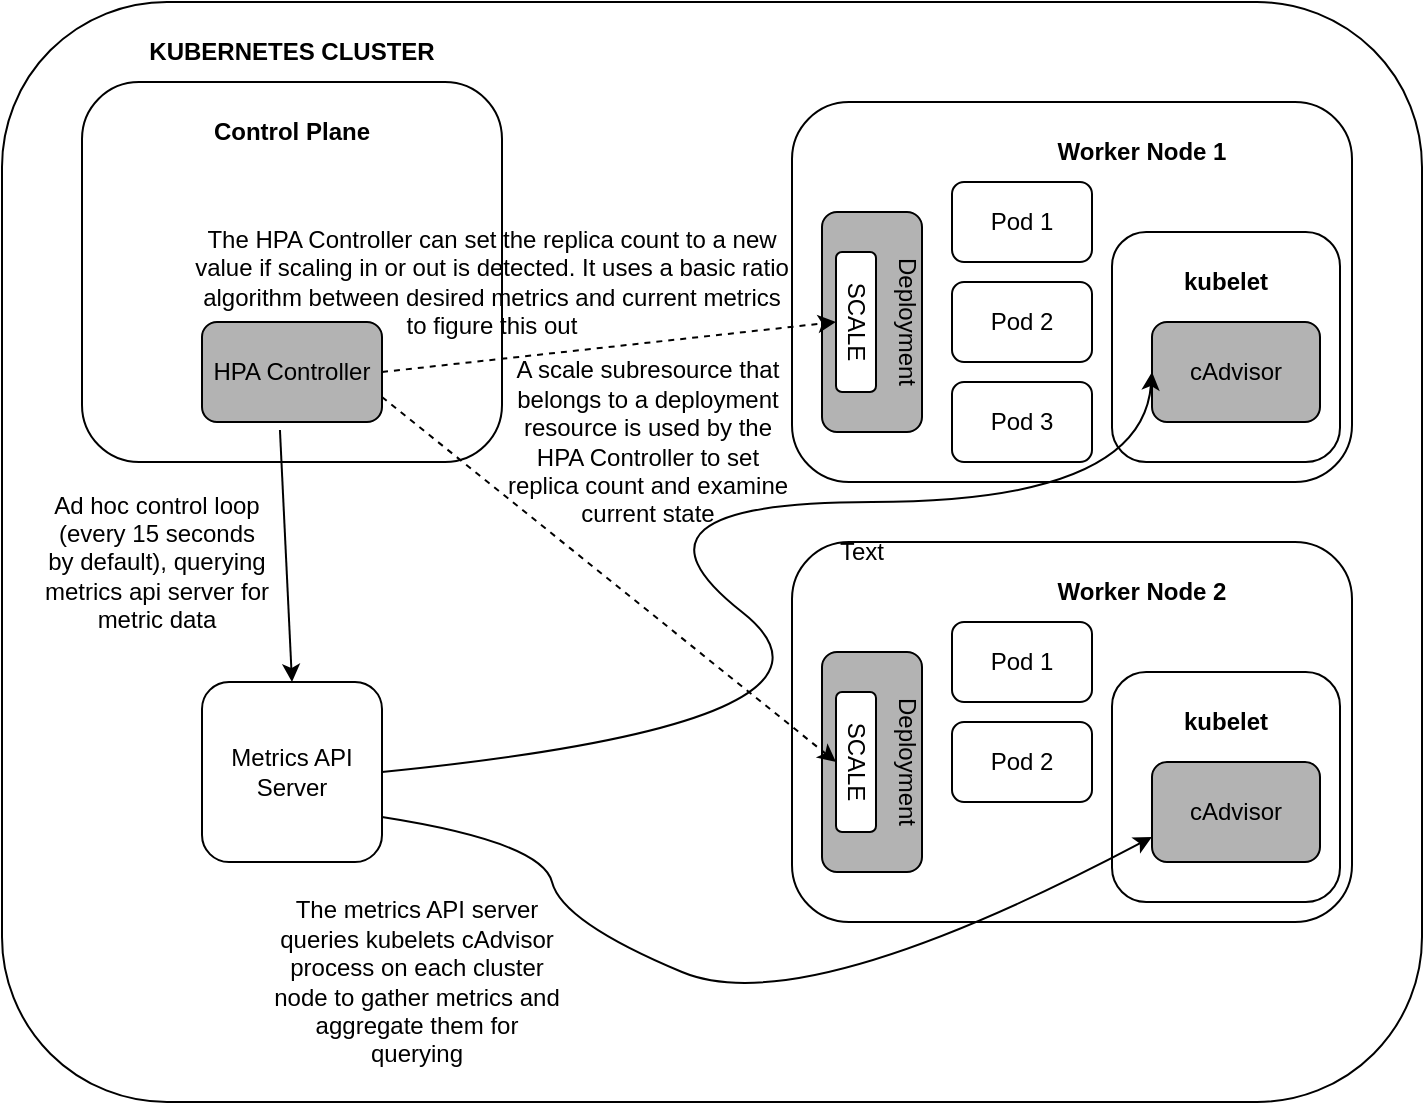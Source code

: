 <mxfile version="20.8.23" type="github">
  <diagram name="Page-1" id="Pt3JbAHFo6uhoHrZtffS">
    <mxGraphModel dx="1434" dy="796" grid="1" gridSize="10" guides="1" tooltips="1" connect="1" arrows="1" fold="1" page="1" pageScale="1" pageWidth="1654" pageHeight="1169" math="0" shadow="0">
      <root>
        <mxCell id="0" />
        <mxCell id="1" parent="0" />
        <mxCell id="p2TIBVilb8GY4Pw8PxJR-2" value="" style="rounded=1;whiteSpace=wrap;html=1;" vertex="1" parent="1">
          <mxGeometry x="340" y="190" width="210" height="190" as="geometry" />
        </mxCell>
        <mxCell id="p2TIBVilb8GY4Pw8PxJR-3" value="&lt;b&gt;Control Plane&lt;/b&gt;" style="text;html=1;strokeColor=none;fillColor=none;align=center;verticalAlign=middle;whiteSpace=wrap;rounded=0;" vertex="1" parent="1">
          <mxGeometry x="390" y="200" width="110" height="30" as="geometry" />
        </mxCell>
        <mxCell id="p2TIBVilb8GY4Pw8PxJR-4" value="HPA Controller" style="rounded=1;whiteSpace=wrap;html=1;fillColor=#B3B3B3;" vertex="1" parent="1">
          <mxGeometry x="400" y="310" width="90" height="50" as="geometry" />
        </mxCell>
        <mxCell id="p2TIBVilb8GY4Pw8PxJR-5" value="Ad hoc control loop (every 15 seconds by default), querying metrics api server for metric data" style="text;html=1;strokeColor=none;fillColor=none;align=center;verticalAlign=middle;whiteSpace=wrap;rounded=0;" vertex="1" parent="1">
          <mxGeometry x="320" y="390" width="115" height="80" as="geometry" />
        </mxCell>
        <mxCell id="p2TIBVilb8GY4Pw8PxJR-6" value="" style="rounded=1;whiteSpace=wrap;html=1;" vertex="1" parent="1">
          <mxGeometry x="695" y="200" width="280" height="190" as="geometry" />
        </mxCell>
        <mxCell id="p2TIBVilb8GY4Pw8PxJR-7" value="&lt;b&gt;Worker Node 1&lt;/b&gt;" style="text;html=1;strokeColor=none;fillColor=none;align=center;verticalAlign=middle;whiteSpace=wrap;rounded=0;" vertex="1" parent="1">
          <mxGeometry x="815" y="210" width="110" height="30" as="geometry" />
        </mxCell>
        <mxCell id="p2TIBVilb8GY4Pw8PxJR-8" value="Pod 1" style="rounded=1;whiteSpace=wrap;html=1;" vertex="1" parent="1">
          <mxGeometry x="775" y="240" width="70" height="40" as="geometry" />
        </mxCell>
        <mxCell id="p2TIBVilb8GY4Pw8PxJR-9" value="Pod 2" style="rounded=1;whiteSpace=wrap;html=1;" vertex="1" parent="1">
          <mxGeometry x="775" y="290" width="70" height="40" as="geometry" />
        </mxCell>
        <mxCell id="p2TIBVilb8GY4Pw8PxJR-10" value="Pod 3" style="rounded=1;whiteSpace=wrap;html=1;" vertex="1" parent="1">
          <mxGeometry x="775" y="340" width="70" height="40" as="geometry" />
        </mxCell>
        <mxCell id="p2TIBVilb8GY4Pw8PxJR-12" value="" style="rounded=1;whiteSpace=wrap;html=1;" vertex="1" parent="1">
          <mxGeometry x="855" y="265" width="114" height="115" as="geometry" />
        </mxCell>
        <mxCell id="p2TIBVilb8GY4Pw8PxJR-13" value="&lt;b&gt;kubelet&lt;/b&gt;" style="text;html=1;strokeColor=none;fillColor=none;align=center;verticalAlign=middle;whiteSpace=wrap;rounded=0;" vertex="1" parent="1">
          <mxGeometry x="875" y="280" width="74" height="20" as="geometry" />
        </mxCell>
        <mxCell id="p2TIBVilb8GY4Pw8PxJR-14" value="cAdvisor" style="rounded=1;whiteSpace=wrap;html=1;fillColor=#B3B3B3;" vertex="1" parent="1">
          <mxGeometry x="875" y="310" width="84" height="50" as="geometry" />
        </mxCell>
        <mxCell id="p2TIBVilb8GY4Pw8PxJR-23" value="" style="rounded=1;whiteSpace=wrap;html=1;fillColor=#B3B3B3;rotation=90;" vertex="1" parent="1">
          <mxGeometry x="680" y="285" width="110" height="50" as="geometry" />
        </mxCell>
        <mxCell id="p2TIBVilb8GY4Pw8PxJR-24" value="SCALE" style="rounded=1;whiteSpace=wrap;html=1;rotation=90;" vertex="1" parent="1">
          <mxGeometry x="692" y="300" width="70" height="20" as="geometry" />
        </mxCell>
        <mxCell id="p2TIBVilb8GY4Pw8PxJR-25" value="Deployment" style="text;html=1;strokeColor=none;fillColor=none;align=center;verticalAlign=middle;whiteSpace=wrap;rounded=0;rotation=90;" vertex="1" parent="1">
          <mxGeometry x="695" y="300" width="115" height="20" as="geometry" />
        </mxCell>
        <mxCell id="p2TIBVilb8GY4Pw8PxJR-26" value="" style="rounded=1;whiteSpace=wrap;html=1;" vertex="1" parent="1">
          <mxGeometry x="695" y="420" width="280" height="190" as="geometry" />
        </mxCell>
        <mxCell id="p2TIBVilb8GY4Pw8PxJR-27" value="&lt;b&gt;Worker Node 2&lt;/b&gt;" style="text;html=1;strokeColor=none;fillColor=none;align=center;verticalAlign=middle;whiteSpace=wrap;rounded=0;" vertex="1" parent="1">
          <mxGeometry x="815" y="430" width="110" height="30" as="geometry" />
        </mxCell>
        <mxCell id="p2TIBVilb8GY4Pw8PxJR-28" value="Pod 1" style="rounded=1;whiteSpace=wrap;html=1;" vertex="1" parent="1">
          <mxGeometry x="775" y="460" width="70" height="40" as="geometry" />
        </mxCell>
        <mxCell id="p2TIBVilb8GY4Pw8PxJR-29" value="Pod 2" style="rounded=1;whiteSpace=wrap;html=1;" vertex="1" parent="1">
          <mxGeometry x="775" y="510" width="70" height="40" as="geometry" />
        </mxCell>
        <mxCell id="p2TIBVilb8GY4Pw8PxJR-31" value="" style="rounded=1;whiteSpace=wrap;html=1;" vertex="1" parent="1">
          <mxGeometry x="855" y="485" width="114" height="115" as="geometry" />
        </mxCell>
        <mxCell id="p2TIBVilb8GY4Pw8PxJR-32" value="&lt;b&gt;kubelet&lt;/b&gt;" style="text;html=1;strokeColor=none;fillColor=none;align=center;verticalAlign=middle;whiteSpace=wrap;rounded=0;" vertex="1" parent="1">
          <mxGeometry x="875" y="500" width="74" height="20" as="geometry" />
        </mxCell>
        <mxCell id="p2TIBVilb8GY4Pw8PxJR-33" value="cAdvisor" style="rounded=1;whiteSpace=wrap;html=1;fillColor=#B3B3B3;" vertex="1" parent="1">
          <mxGeometry x="875" y="530" width="84" height="50" as="geometry" />
        </mxCell>
        <mxCell id="p2TIBVilb8GY4Pw8PxJR-34" value="" style="rounded=1;whiteSpace=wrap;html=1;fillColor=#B3B3B3;rotation=90;" vertex="1" parent="1">
          <mxGeometry x="680" y="505" width="110" height="50" as="geometry" />
        </mxCell>
        <mxCell id="p2TIBVilb8GY4Pw8PxJR-35" value="SCALE" style="rounded=1;whiteSpace=wrap;html=1;rotation=90;" vertex="1" parent="1">
          <mxGeometry x="692" y="520" width="70" height="20" as="geometry" />
        </mxCell>
        <mxCell id="p2TIBVilb8GY4Pw8PxJR-36" value="Deployment" style="text;html=1;strokeColor=none;fillColor=none;align=center;verticalAlign=middle;whiteSpace=wrap;rounded=0;rotation=90;" vertex="1" parent="1">
          <mxGeometry x="695" y="520" width="115" height="20" as="geometry" />
        </mxCell>
        <mxCell id="p2TIBVilb8GY4Pw8PxJR-37" value="Metrics API &lt;br&gt;Server" style="rounded=1;whiteSpace=wrap;html=1;" vertex="1" parent="1">
          <mxGeometry x="400" y="490" width="90" height="90" as="geometry" />
        </mxCell>
        <mxCell id="p2TIBVilb8GY4Pw8PxJR-38" value="" style="endArrow=classic;html=1;rounded=0;exitX=0.433;exitY=1.08;exitDx=0;exitDy=0;exitPerimeter=0;entryX=0.5;entryY=0;entryDx=0;entryDy=0;" edge="1" parent="1" source="p2TIBVilb8GY4Pw8PxJR-4" target="p2TIBVilb8GY4Pw8PxJR-37">
          <mxGeometry width="50" height="50" relative="1" as="geometry">
            <mxPoint x="700" y="390" as="sourcePoint" />
            <mxPoint x="440" y="480" as="targetPoint" />
          </mxGeometry>
        </mxCell>
        <mxCell id="p2TIBVilb8GY4Pw8PxJR-44" value="" style="curved=1;endArrow=classic;html=1;rounded=0;entryX=0;entryY=0.5;entryDx=0;entryDy=0;exitX=1;exitY=0.5;exitDx=0;exitDy=0;" edge="1" parent="1" source="p2TIBVilb8GY4Pw8PxJR-37" target="p2TIBVilb8GY4Pw8PxJR-14">
          <mxGeometry width="50" height="50" relative="1" as="geometry">
            <mxPoint x="600" y="450" as="sourcePoint" />
            <mxPoint x="650" y="400" as="targetPoint" />
            <Array as="points">
              <mxPoint x="740" y="510" />
              <mxPoint x="600" y="400" />
              <mxPoint x="870" y="400" />
            </Array>
          </mxGeometry>
        </mxCell>
        <mxCell id="p2TIBVilb8GY4Pw8PxJR-45" value="" style="curved=1;endArrow=classic;html=1;rounded=0;exitX=1;exitY=0.75;exitDx=0;exitDy=0;entryX=0;entryY=0.75;entryDx=0;entryDy=0;" edge="1" parent="1" source="p2TIBVilb8GY4Pw8PxJR-37" target="p2TIBVilb8GY4Pw8PxJR-33">
          <mxGeometry width="50" height="50" relative="1" as="geometry">
            <mxPoint x="520" y="570" as="sourcePoint" />
            <mxPoint x="570" y="520" as="targetPoint" />
            <Array as="points">
              <mxPoint x="570" y="570" />
              <mxPoint x="580" y="610" />
              <mxPoint x="700" y="660" />
            </Array>
          </mxGeometry>
        </mxCell>
        <mxCell id="p2TIBVilb8GY4Pw8PxJR-46" value="" style="endArrow=classic;html=1;rounded=0;exitX=1;exitY=0.5;exitDx=0;exitDy=0;entryX=0.5;entryY=1;entryDx=0;entryDy=0;dashed=1;" edge="1" parent="1" source="p2TIBVilb8GY4Pw8PxJR-4" target="p2TIBVilb8GY4Pw8PxJR-24">
          <mxGeometry width="50" height="50" relative="1" as="geometry">
            <mxPoint x="1080" y="64" as="sourcePoint" />
            <mxPoint x="1086" y="190" as="targetPoint" />
          </mxGeometry>
        </mxCell>
        <mxCell id="p2TIBVilb8GY4Pw8PxJR-47" value="" style="endArrow=classic;html=1;rounded=0;exitX=1;exitY=0.75;exitDx=0;exitDy=0;entryX=0.5;entryY=1;entryDx=0;entryDy=0;dashed=1;" edge="1" parent="1" source="p2TIBVilb8GY4Pw8PxJR-4" target="p2TIBVilb8GY4Pw8PxJR-35">
          <mxGeometry width="50" height="50" relative="1" as="geometry">
            <mxPoint x="500" y="345" as="sourcePoint" />
            <mxPoint x="727" y="320" as="targetPoint" />
          </mxGeometry>
        </mxCell>
        <mxCell id="p2TIBVilb8GY4Pw8PxJR-48" value="A scale subresource that belongs to a deployment resource is used by the HPA Controller to set replica count and examine current state" style="text;html=1;strokeColor=none;fillColor=none;align=center;verticalAlign=middle;whiteSpace=wrap;rounded=0;" vertex="1" parent="1">
          <mxGeometry x="550" y="310" width="146" height="120" as="geometry" />
        </mxCell>
        <mxCell id="p2TIBVilb8GY4Pw8PxJR-49" value="The metrics API server queries kubelets cAdvisor process on each cluster node to gather metrics and aggregate them for querying" style="text;html=1;strokeColor=none;fillColor=none;align=center;verticalAlign=middle;whiteSpace=wrap;rounded=0;" vertex="1" parent="1">
          <mxGeometry x="435" y="590" width="145" height="100" as="geometry" />
        </mxCell>
        <mxCell id="p2TIBVilb8GY4Pw8PxJR-50" value="The HPA Controller can set the replica count to a new value if scaling in or out is detected. It uses a basic ratio algorithm between desired metrics and current metrics to figure this out" style="text;html=1;strokeColor=none;fillColor=none;align=center;verticalAlign=middle;whiteSpace=wrap;rounded=0;" vertex="1" parent="1">
          <mxGeometry x="395" y="230" width="300" height="120" as="geometry" />
        </mxCell>
        <mxCell id="p2TIBVilb8GY4Pw8PxJR-51" value="" style="rounded=1;whiteSpace=wrap;html=1;fillColor=none;" vertex="1" parent="1">
          <mxGeometry x="300" y="150" width="710" height="550" as="geometry" />
        </mxCell>
        <mxCell id="p2TIBVilb8GY4Pw8PxJR-56" value="Text" style="text;html=1;strokeColor=none;fillColor=none;align=center;verticalAlign=middle;whiteSpace=wrap;rounded=0;" vertex="1" parent="1">
          <mxGeometry x="700" y="410" width="60" height="30" as="geometry" />
        </mxCell>
        <mxCell id="p2TIBVilb8GY4Pw8PxJR-57" value="KUBERNETES CLUSTER" style="text;html=1;strokeColor=none;fillColor=none;align=center;verticalAlign=middle;whiteSpace=wrap;rounded=0;fontStyle=1" vertex="1" parent="1">
          <mxGeometry x="350" y="160" width="190" height="30" as="geometry" />
        </mxCell>
      </root>
    </mxGraphModel>
  </diagram>
</mxfile>
